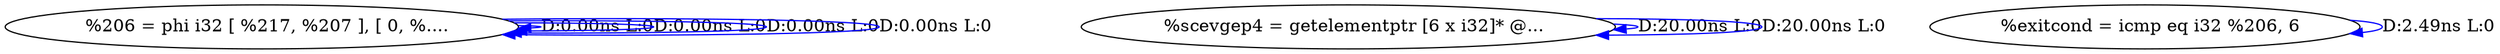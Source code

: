 digraph {
Node0x31644a0[label="  %206 = phi i32 [ %217, %207 ], [ 0, %...."];
Node0x31644a0 -> Node0x31644a0[label="D:0.00ns L:0",color=blue];
Node0x31644a0 -> Node0x31644a0[label="D:0.00ns L:0",color=blue];
Node0x31644a0 -> Node0x31644a0[label="D:0.00ns L:0",color=blue];
Node0x31644a0 -> Node0x31644a0[label="D:0.00ns L:0",color=blue];
Node0x3164580[label="  %scevgep4 = getelementptr [6 x i32]* @..."];
Node0x3164580 -> Node0x3164580[label="D:20.00ns L:0",color=blue];
Node0x3164580 -> Node0x3164580[label="D:20.00ns L:0",color=blue];
Node0x31646a0[label="  %exitcond = icmp eq i32 %206, 6"];
Node0x31646a0 -> Node0x31646a0[label="D:2.49ns L:0",color=blue];
}
